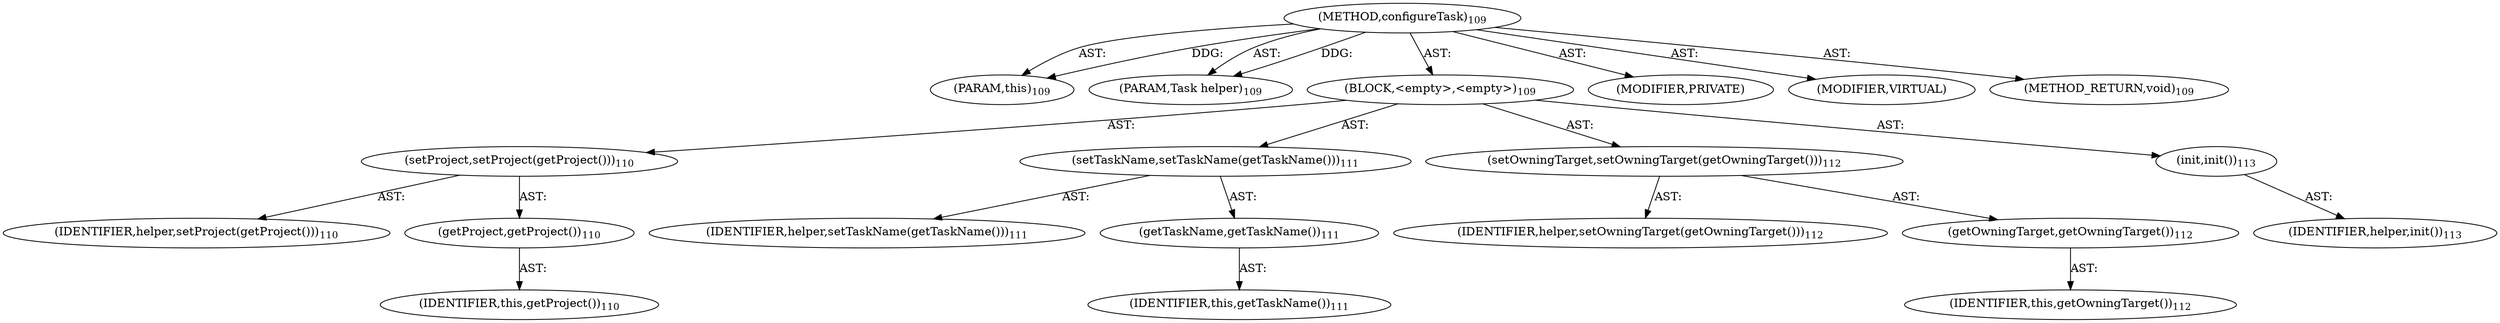 digraph "configureTask" {  
"111669149697" [label = <(METHOD,configureTask)<SUB>109</SUB>> ]
"115964116993" [label = <(PARAM,this)<SUB>109</SUB>> ]
"115964116998" [label = <(PARAM,Task helper)<SUB>109</SUB>> ]
"25769803777" [label = <(BLOCK,&lt;empty&gt;,&lt;empty&gt;)<SUB>109</SUB>> ]
"30064771085" [label = <(setProject,setProject(getProject()))<SUB>110</SUB>> ]
"68719476762" [label = <(IDENTIFIER,helper,setProject(getProject()))<SUB>110</SUB>> ]
"30064771086" [label = <(getProject,getProject())<SUB>110</SUB>> ]
"68719476737" [label = <(IDENTIFIER,this,getProject())<SUB>110</SUB>> ]
"30064771087" [label = <(setTaskName,setTaskName(getTaskName()))<SUB>111</SUB>> ]
"68719476763" [label = <(IDENTIFIER,helper,setTaskName(getTaskName()))<SUB>111</SUB>> ]
"30064771088" [label = <(getTaskName,getTaskName())<SUB>111</SUB>> ]
"68719476738" [label = <(IDENTIFIER,this,getTaskName())<SUB>111</SUB>> ]
"30064771089" [label = <(setOwningTarget,setOwningTarget(getOwningTarget()))<SUB>112</SUB>> ]
"68719476764" [label = <(IDENTIFIER,helper,setOwningTarget(getOwningTarget()))<SUB>112</SUB>> ]
"30064771090" [label = <(getOwningTarget,getOwningTarget())<SUB>112</SUB>> ]
"68719476739" [label = <(IDENTIFIER,this,getOwningTarget())<SUB>112</SUB>> ]
"30064771091" [label = <(init,init())<SUB>113</SUB>> ]
"68719476765" [label = <(IDENTIFIER,helper,init())<SUB>113</SUB>> ]
"133143986179" [label = <(MODIFIER,PRIVATE)> ]
"133143986180" [label = <(MODIFIER,VIRTUAL)> ]
"128849018881" [label = <(METHOD_RETURN,void)<SUB>109</SUB>> ]
  "111669149697" -> "115964116993"  [ label = "AST: "] 
  "111669149697" -> "115964116998"  [ label = "AST: "] 
  "111669149697" -> "25769803777"  [ label = "AST: "] 
  "111669149697" -> "133143986179"  [ label = "AST: "] 
  "111669149697" -> "133143986180"  [ label = "AST: "] 
  "111669149697" -> "128849018881"  [ label = "AST: "] 
  "25769803777" -> "30064771085"  [ label = "AST: "] 
  "25769803777" -> "30064771087"  [ label = "AST: "] 
  "25769803777" -> "30064771089"  [ label = "AST: "] 
  "25769803777" -> "30064771091"  [ label = "AST: "] 
  "30064771085" -> "68719476762"  [ label = "AST: "] 
  "30064771085" -> "30064771086"  [ label = "AST: "] 
  "30064771086" -> "68719476737"  [ label = "AST: "] 
  "30064771087" -> "68719476763"  [ label = "AST: "] 
  "30064771087" -> "30064771088"  [ label = "AST: "] 
  "30064771088" -> "68719476738"  [ label = "AST: "] 
  "30064771089" -> "68719476764"  [ label = "AST: "] 
  "30064771089" -> "30064771090"  [ label = "AST: "] 
  "30064771090" -> "68719476739"  [ label = "AST: "] 
  "30064771091" -> "68719476765"  [ label = "AST: "] 
  "111669149697" -> "115964116993"  [ label = "DDG: "] 
  "111669149697" -> "115964116998"  [ label = "DDG: "] 
}
